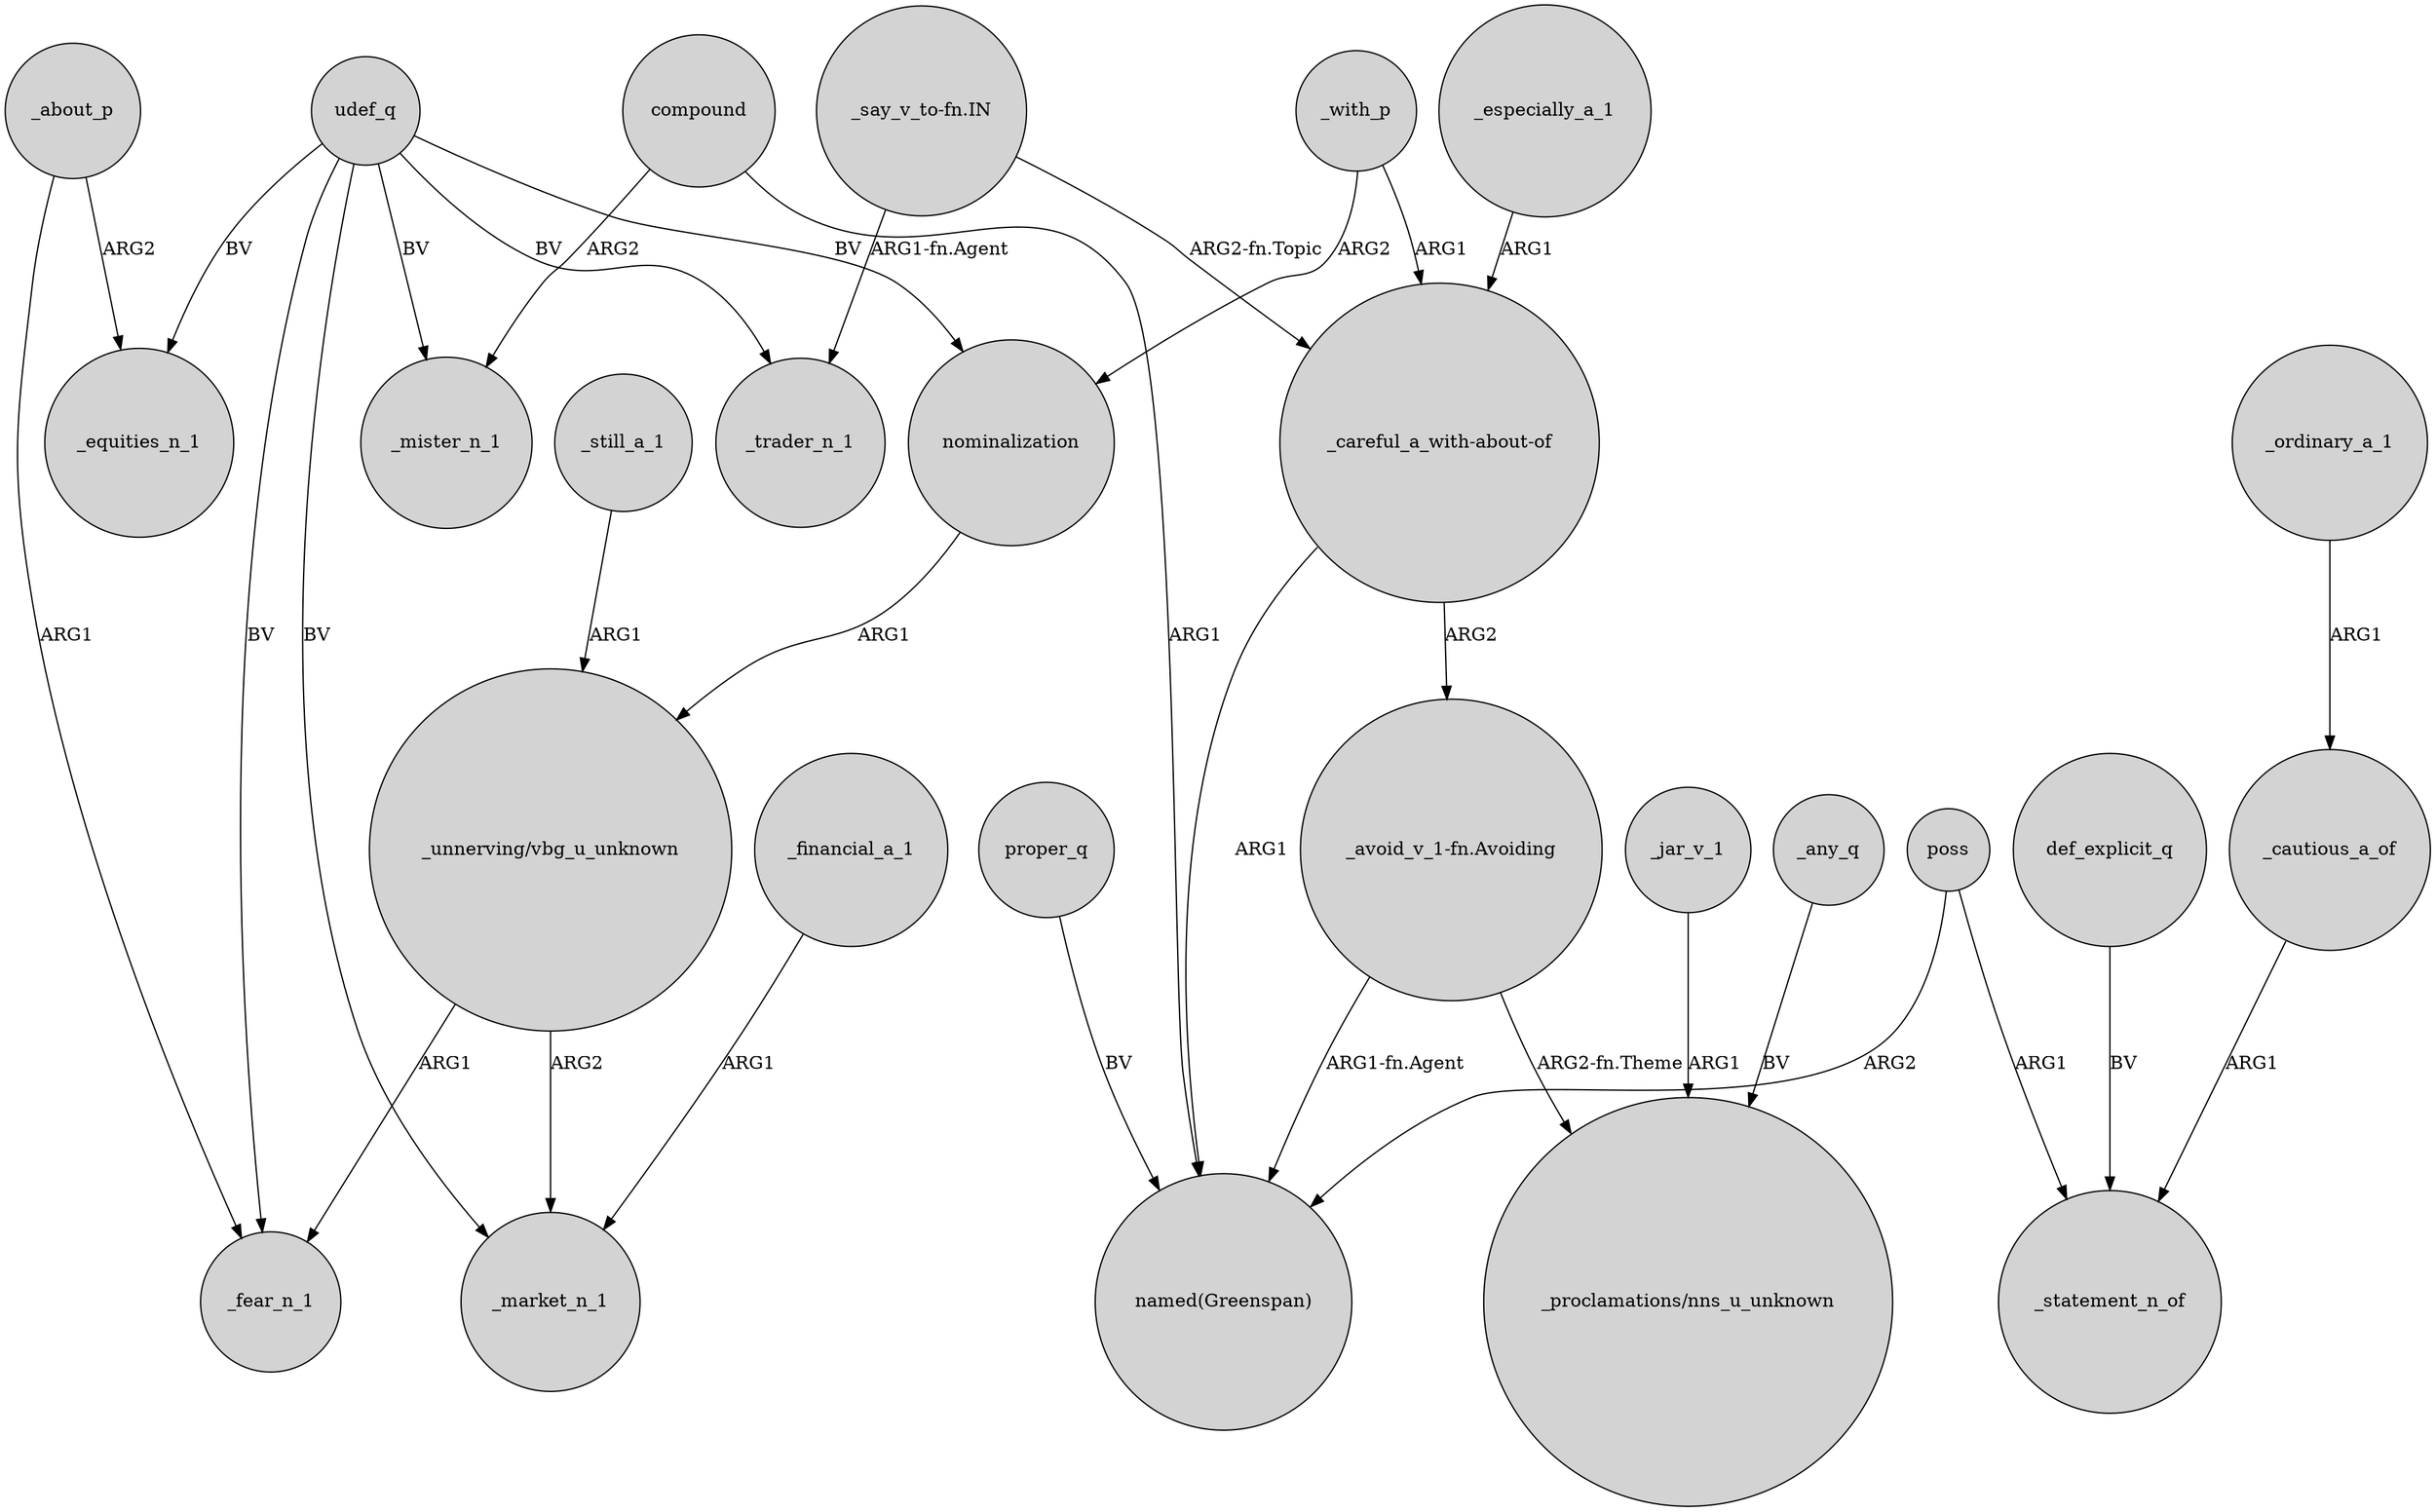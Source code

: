 digraph {
	node [shape=circle style=filled]
	"_unnerving/vbg_u_unknown" -> _market_n_1 [label=ARG2]
	proper_q -> "named(Greenspan)" [label=BV]
	udef_q -> _trader_n_1 [label=BV]
	_with_p -> nominalization [label=ARG2]
	"_careful_a_with-about-of" -> "named(Greenspan)" [label=ARG1]
	_especially_a_1 -> "_careful_a_with-about-of" [label=ARG1]
	compound -> _mister_n_1 [label=ARG2]
	_cautious_a_of -> _statement_n_of [label=ARG1]
	"_avoid_v_1-fn.Avoiding" -> "_proclamations/nns_u_unknown" [label="ARG2-fn.Theme"]
	udef_q -> _mister_n_1 [label=BV]
	poss -> _statement_n_of [label=ARG1]
	udef_q -> _market_n_1 [label=BV]
	_ordinary_a_1 -> _cautious_a_of [label=ARG1]
	poss -> "named(Greenspan)" [label=ARG2]
	"_say_v_to-fn.IN" -> "_careful_a_with-about-of" [label="ARG2-fn.Topic"]
	udef_q -> _fear_n_1 [label=BV]
	_any_q -> "_proclamations/nns_u_unknown" [label=BV]
	_financial_a_1 -> _market_n_1 [label=ARG1]
	compound -> "named(Greenspan)" [label=ARG1]
	"_unnerving/vbg_u_unknown" -> _fear_n_1 [label=ARG1]
	"_avoid_v_1-fn.Avoiding" -> "named(Greenspan)" [label="ARG1-fn.Agent"]
	_still_a_1 -> "_unnerving/vbg_u_unknown" [label=ARG1]
	_jar_v_1 -> "_proclamations/nns_u_unknown" [label=ARG1]
	udef_q -> nominalization [label=BV]
	udef_q -> _equities_n_1 [label=BV]
	_about_p -> _fear_n_1 [label=ARG1]
	_with_p -> "_careful_a_with-about-of" [label=ARG1]
	"_careful_a_with-about-of" -> "_avoid_v_1-fn.Avoiding" [label=ARG2]
	_about_p -> _equities_n_1 [label=ARG2]
	def_explicit_q -> _statement_n_of [label=BV]
	nominalization -> "_unnerving/vbg_u_unknown" [label=ARG1]
	"_say_v_to-fn.IN" -> _trader_n_1 [label="ARG1-fn.Agent"]
}
